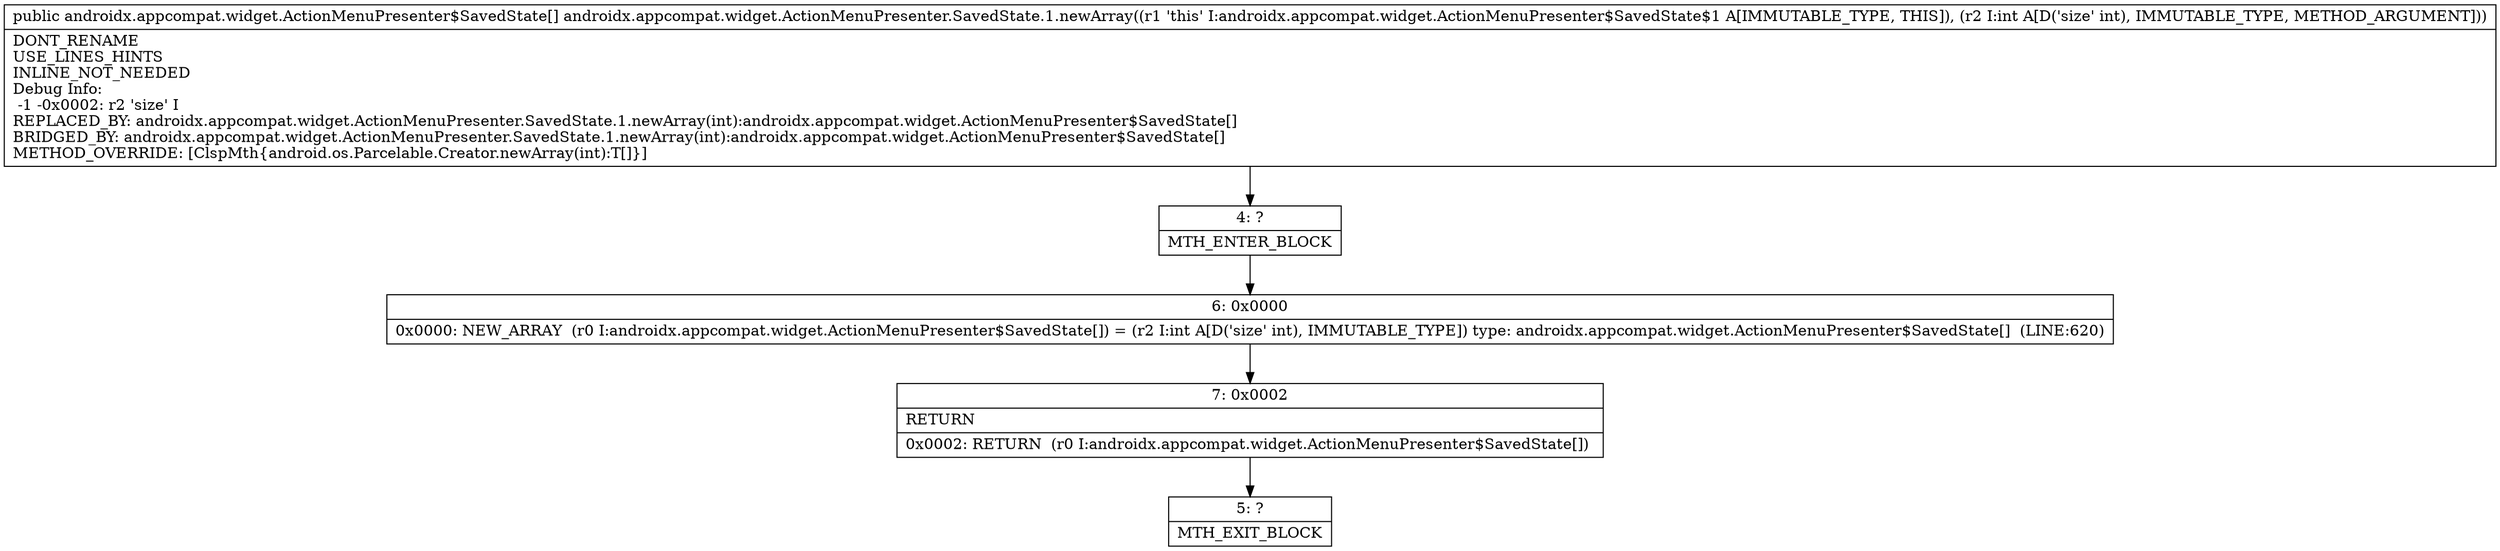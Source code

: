 digraph "CFG forandroidx.appcompat.widget.ActionMenuPresenter.SavedState.1.newArray(I)[Landroidx\/appcompat\/widget\/ActionMenuPresenter$SavedState;" {
Node_4 [shape=record,label="{4\:\ ?|MTH_ENTER_BLOCK\l}"];
Node_6 [shape=record,label="{6\:\ 0x0000|0x0000: NEW_ARRAY  (r0 I:androidx.appcompat.widget.ActionMenuPresenter$SavedState[]) = (r2 I:int A[D('size' int), IMMUTABLE_TYPE]) type: androidx.appcompat.widget.ActionMenuPresenter$SavedState[]  (LINE:620)\l}"];
Node_7 [shape=record,label="{7\:\ 0x0002|RETURN\l|0x0002: RETURN  (r0 I:androidx.appcompat.widget.ActionMenuPresenter$SavedState[]) \l}"];
Node_5 [shape=record,label="{5\:\ ?|MTH_EXIT_BLOCK\l}"];
MethodNode[shape=record,label="{public androidx.appcompat.widget.ActionMenuPresenter$SavedState[] androidx.appcompat.widget.ActionMenuPresenter.SavedState.1.newArray((r1 'this' I:androidx.appcompat.widget.ActionMenuPresenter$SavedState$1 A[IMMUTABLE_TYPE, THIS]), (r2 I:int A[D('size' int), IMMUTABLE_TYPE, METHOD_ARGUMENT]))  | DONT_RENAME\lUSE_LINES_HINTS\lINLINE_NOT_NEEDED\lDebug Info:\l  \-1 \-0x0002: r2 'size' I\lREPLACED_BY: androidx.appcompat.widget.ActionMenuPresenter.SavedState.1.newArray(int):androidx.appcompat.widget.ActionMenuPresenter$SavedState[]\lBRIDGED_BY: androidx.appcompat.widget.ActionMenuPresenter.SavedState.1.newArray(int):androidx.appcompat.widget.ActionMenuPresenter$SavedState[]\lMETHOD_OVERRIDE: [ClspMth\{android.os.Parcelable.Creator.newArray(int):T[]\}]\l}"];
MethodNode -> Node_4;Node_4 -> Node_6;
Node_6 -> Node_7;
Node_7 -> Node_5;
}

